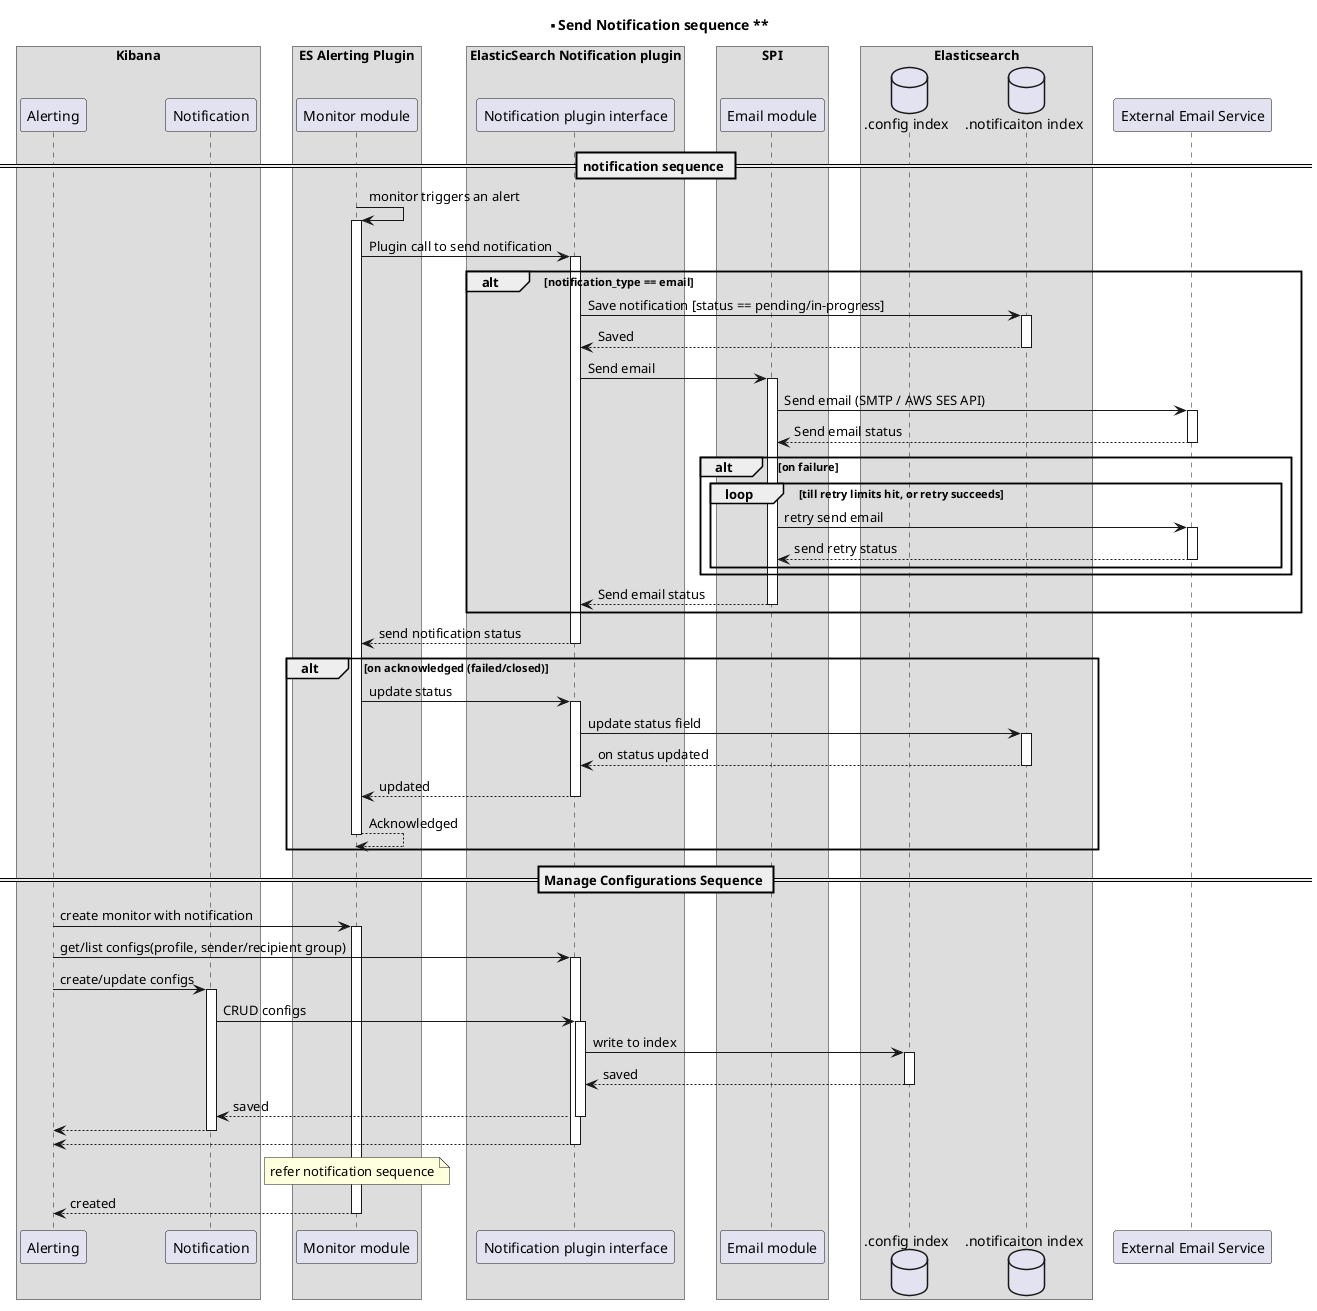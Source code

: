 @startuml
autoactivate on

title ** Send Notification sequence **

box "Kibana"
participant "Alerting" as kbn_alert
participant "Notification" as kbn_notify
end box


box "ES Alerting Plugin"
participant "Monitor module" as monitor
end box

box "ElasticSearch Notification plugin"
participant "Notification plugin interface" as npi
end box
box "SPI"
participant "Email module" as email

end box
box "Elasticsearch"
database ".config index" as pi
database ".notificaiton index" as ni
end box
skinparam BoxPadding 15
participant "External Email Service" as email_service

== notification sequence ==
' monitor -> monitor : Create Monitor with notification
monitor -> monitor : monitor triggers an alert
monitor -> npi : Plugin call to send notification

alt notification_type == email
npi -> ni: Save notification [status == pending/in-progress]
ni --> npi: Saved

npi -> email : Send email
email -> email_service : Send email (SMTP / AWS SES API)
email_service --> email : Send email status
alt on failure

loop till retry limits hit, or retry succeeds
email -> email_service: retry send email
email_service --> email: send retry status
end

end
email --> npi : Send email status
end


npi --> monitor : send notification status
alt on acknowledged (failed/closed)
monitor -> npi: update status
npi -> ni: update status field
ni --> npi: on status updated
npi --> monitor: updated
monitor --> monitor : Acknowledged
end




== Manage Configurations Sequence ==

kbn_alert -> monitor: create monitor with notification

kbn_alert -> npi : get/list configs(profile, sender/recipient group)
kbn_alert -> kbn_notify: create/update configs
kbn_notify -> npi: CRUD configs
npi -> pi: write to index
pi --> npi: saved
npi --> kbn_notify: saved
kbn_notify --> kbn_alert
npi --> kbn_alert


note over monitor
refer notification sequence
end note

monitor --> kbn_alert: created
@enduml